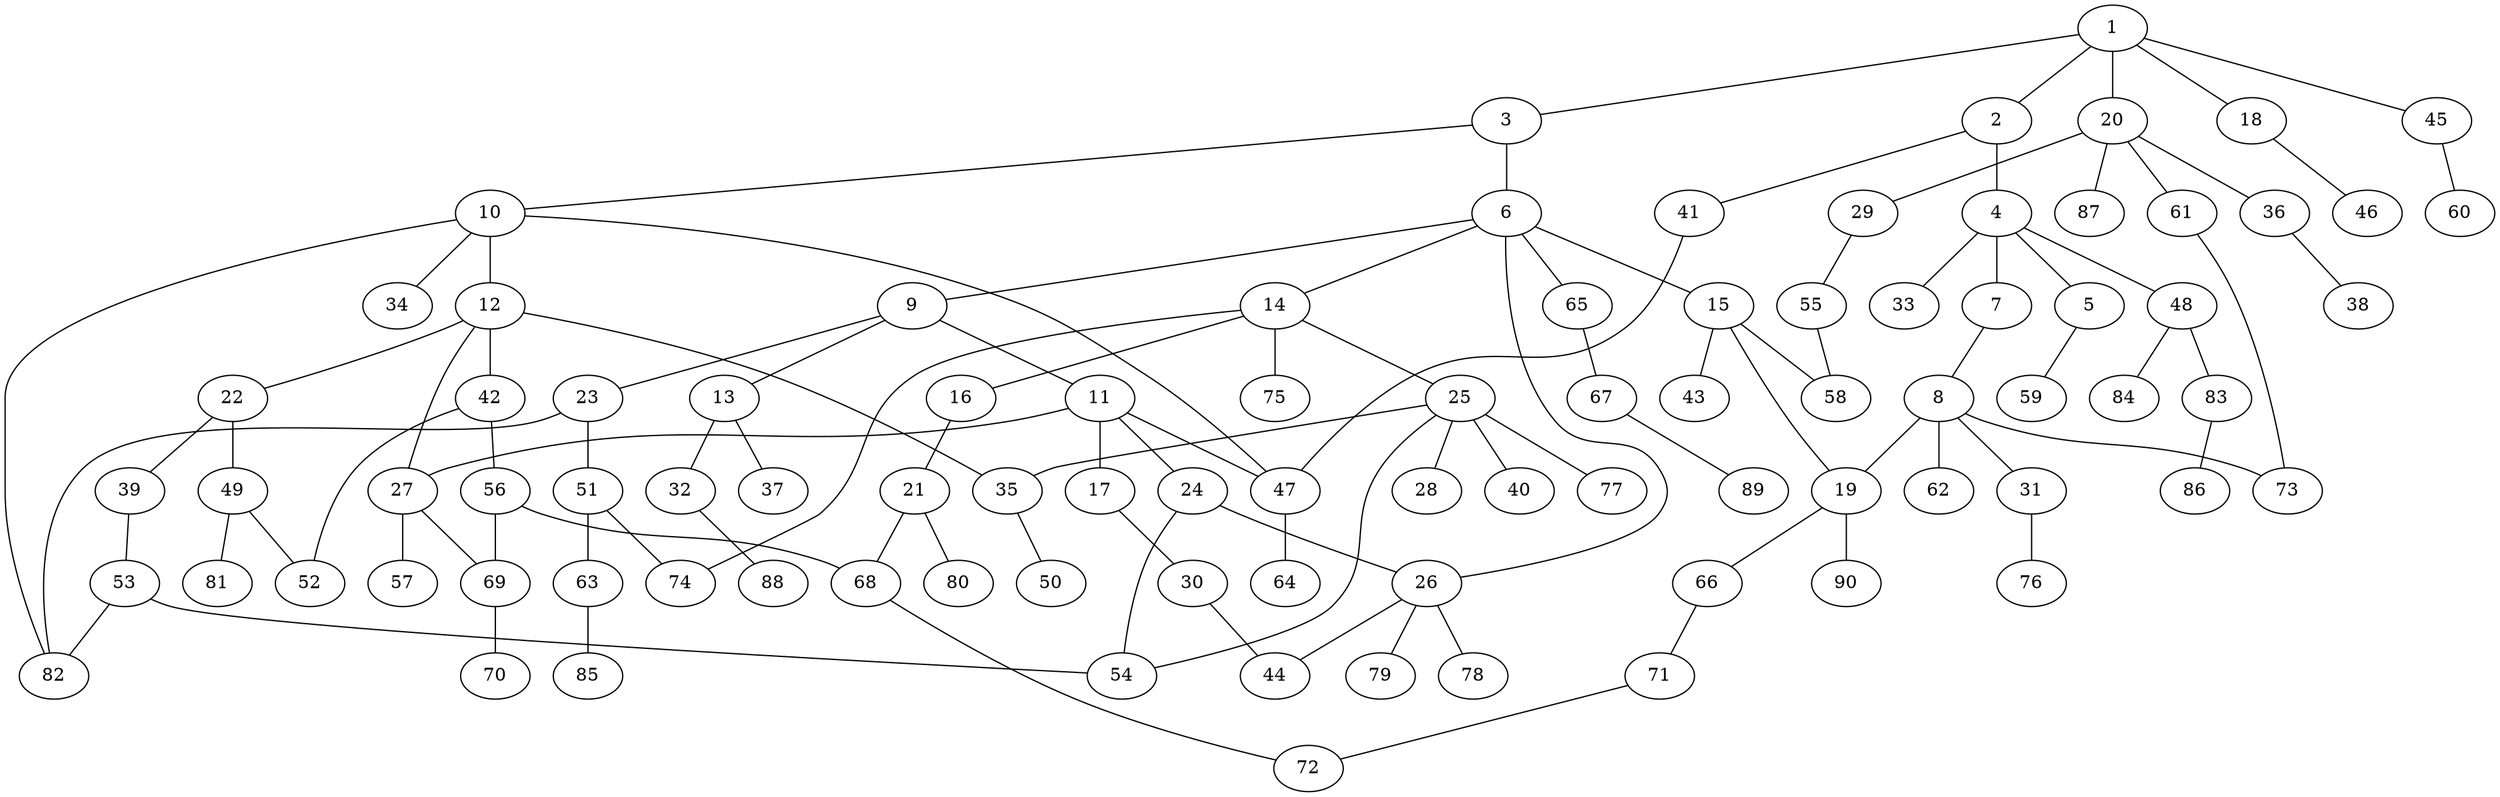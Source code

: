 graph graphname {1--2
1--3
1--18
1--20
1--45
2--4
2--41
3--6
3--10
4--5
4--7
4--33
4--48
5--59
6--9
6--14
6--15
6--26
6--65
7--8
8--19
8--31
8--62
8--73
9--11
9--13
9--23
10--12
10--34
10--47
10--82
11--17
11--24
11--27
11--47
12--22
12--27
12--35
12--42
13--32
13--37
14--16
14--25
14--74
14--75
15--19
15--43
15--58
16--21
17--30
18--46
19--66
19--90
20--29
20--36
20--61
20--87
21--68
21--80
22--39
22--49
23--51
23--82
24--26
24--54
25--28
25--35
25--40
25--54
25--77
26--44
26--78
26--79
27--57
27--69
29--55
30--44
31--76
32--88
35--50
36--38
39--53
41--47
42--52
42--56
45--60
47--64
48--83
48--84
49--52
49--81
51--63
51--74
53--54
53--82
55--58
56--68
56--69
61--73
63--85
65--67
66--71
67--89
68--72
69--70
71--72
83--86
}